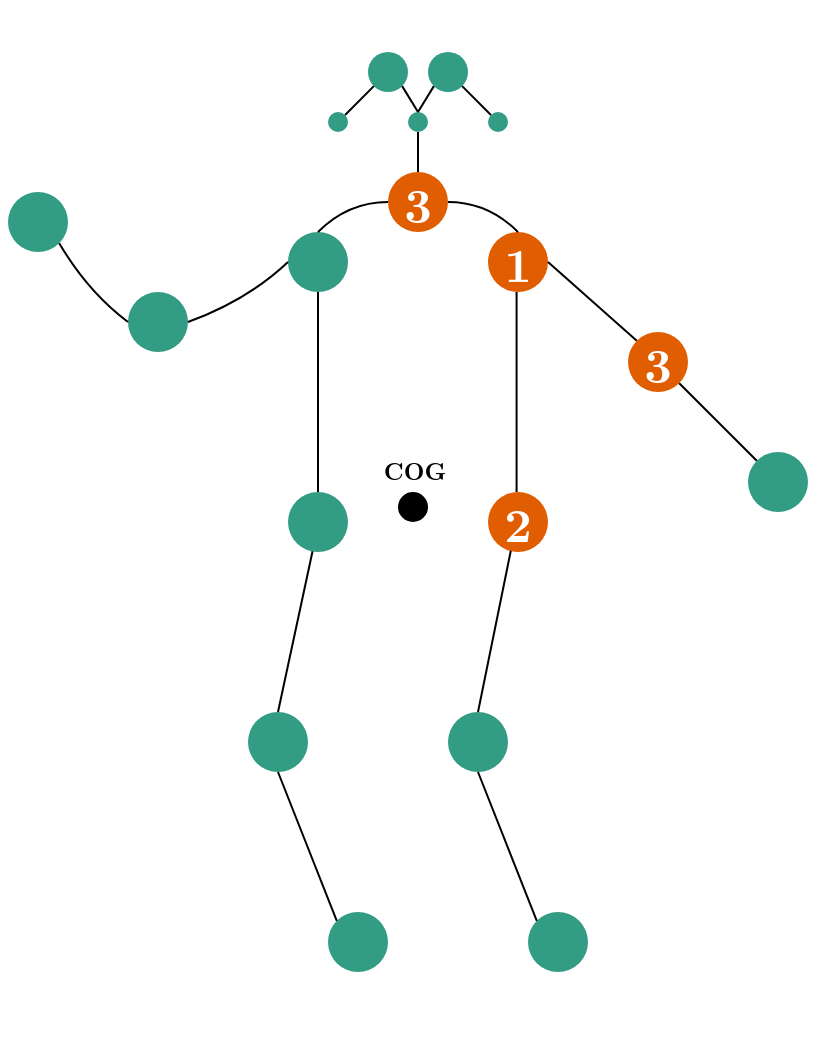 <mxfile version="17.1.3" type="device"><diagram id="RNKhlvFNTqQZcqhonBjH" name="Page-1"><mxGraphModel dx="2066" dy="1162" grid="0" gridSize="10" guides="1" tooltips="1" connect="1" arrows="1" fold="1" page="1" pageScale="1" pageWidth="4681" pageHeight="3300" math="0" shadow="0"><root><mxCell id="0"/><mxCell id="1" parent="0"/><mxCell id="-cXPYVEi9dE2S67G3E7H-1" value="" style="ellipse;whiteSpace=wrap;html=1;aspect=fixed;fillColor=#339C84;strokeColor=none;" parent="1" vertex="1"><mxGeometry x="370" y="150" width="10" height="10" as="geometry"/></mxCell><mxCell id="-cXPYVEi9dE2S67G3E7H-2" value="" style="ellipse;whiteSpace=wrap;html=1;aspect=fixed;fillColor=#339C84;strokeColor=none;" parent="1" vertex="1"><mxGeometry x="330" y="150" width="10" height="10" as="geometry"/></mxCell><mxCell id="-cXPYVEi9dE2S67G3E7H-3" value="" style="ellipse;whiteSpace=wrap;html=1;aspect=fixed;fillColor=#339C84;strokeColor=none;" parent="1" vertex="1"><mxGeometry x="290" y="150" width="10" height="10" as="geometry"/></mxCell><mxCell id="-cXPYVEi9dE2S67G3E7H-4" value="" style="ellipse;whiteSpace=wrap;html=1;aspect=fixed;fillColor=#339C84;strokeColor=none;" parent="1" vertex="1"><mxGeometry x="310" y="120" width="20" height="20" as="geometry"/></mxCell><mxCell id="-cXPYVEi9dE2S67G3E7H-5" value="" style="ellipse;whiteSpace=wrap;html=1;aspect=fixed;fillColor=#339C84;strokeColor=none;" parent="1" vertex="1"><mxGeometry x="340" y="120" width="20" height="20" as="geometry"/></mxCell><mxCell id="-cXPYVEi9dE2S67G3E7H-6" value="" style="endArrow=none;html=1;entryX=0;entryY=1;entryDx=0;entryDy=0;exitX=1;exitY=0;exitDx=0;exitDy=0;fillColor=#ffcd28;strokeColor=#000000;gradientColor=#ffa500;" parent="1" source="-cXPYVEi9dE2S67G3E7H-3" target="-cXPYVEi9dE2S67G3E7H-4" edge="1"><mxGeometry width="50" height="50" relative="1" as="geometry"><mxPoint x="295" y="160" as="sourcePoint"/><mxPoint x="330" y="150" as="targetPoint"/></mxGeometry></mxCell><mxCell id="-cXPYVEi9dE2S67G3E7H-7" value="" style="endArrow=none;html=1;exitX=1;exitY=1;exitDx=0;exitDy=0;entryX=0.5;entryY=0;entryDx=0;entryDy=0;fillColor=#ffcd28;strokeColor=#000000;gradientColor=#ffa500;" parent="1" source="-cXPYVEi9dE2S67G3E7H-4" target="-cXPYVEi9dE2S67G3E7H-2" edge="1"><mxGeometry width="50" height="50" relative="1" as="geometry"><mxPoint x="340" y="190" as="sourcePoint"/><mxPoint x="390" y="140" as="targetPoint"/></mxGeometry></mxCell><mxCell id="-cXPYVEi9dE2S67G3E7H-8" value="" style="endArrow=none;html=1;exitX=0.5;exitY=0;exitDx=0;exitDy=0;entryX=0;entryY=1;entryDx=0;entryDy=0;fillColor=#ffcd28;strokeColor=#000000;gradientColor=#ffa500;" parent="1" source="-cXPYVEi9dE2S67G3E7H-2" target="-cXPYVEi9dE2S67G3E7H-5" edge="1"><mxGeometry width="50" height="50" relative="1" as="geometry"><mxPoint x="340" y="190" as="sourcePoint"/><mxPoint x="390" y="140" as="targetPoint"/></mxGeometry></mxCell><mxCell id="-cXPYVEi9dE2S67G3E7H-9" value="" style="endArrow=none;html=1;entryX=1;entryY=1;entryDx=0;entryDy=0;exitX=0;exitY=0;exitDx=0;exitDy=0;targetPerimeterSpacing=0;endSize=6;fillColor=#ffcd28;strokeColor=#000000;gradientColor=#ffa500;" parent="1" source="-cXPYVEi9dE2S67G3E7H-1" target="-cXPYVEi9dE2S67G3E7H-5" edge="1"><mxGeometry width="50" height="50" relative="1" as="geometry"><mxPoint x="298.536" y="171.464" as="sourcePoint"/><mxPoint x="322.929" y="147.071" as="targetPoint"/></mxGeometry></mxCell><mxCell id="-cXPYVEi9dE2S67G3E7H-10" value="&lt;font style=&quot;font-size: 24px&quot;&gt;&lt;b&gt;3&lt;/b&gt;&lt;/font&gt;" style="ellipse;whiteSpace=wrap;html=1;aspect=fixed;fillColor=#E15D02;strokeColor=none;fontColor=#FFFFFF;fontFamily=Latin Modern Roman;" parent="1" vertex="1"><mxGeometry x="320" y="180" width="30" height="30" as="geometry"/></mxCell><mxCell id="-cXPYVEi9dE2S67G3E7H-11" value="" style="ellipse;whiteSpace=wrap;html=1;aspect=fixed;fillColor=#339C84;strokeColor=none;" parent="1" vertex="1"><mxGeometry x="270" y="210" width="30" height="30" as="geometry"/></mxCell><mxCell id="-cXPYVEi9dE2S67G3E7H-12" value="&lt;font&gt;&lt;span style=&quot;font-size: 24px&quot;&gt;&lt;b&gt;1&lt;/b&gt;&lt;/span&gt;&lt;/font&gt;" style="ellipse;whiteSpace=wrap;html=1;aspect=fixed;fillColor=#E15D02;strokeColor=none;fontColor=#FFFFFF;fontFamily=Latin Modern Roman;" parent="1" vertex="1"><mxGeometry x="370" y="210" width="30" height="30" as="geometry"/></mxCell><mxCell id="-cXPYVEi9dE2S67G3E7H-13" value="" style="endArrow=none;html=1;entryX=0;entryY=0.5;entryDx=0;entryDy=0;exitX=0.5;exitY=0;exitDx=0;exitDy=0;curved=1;fillColor=#ffcd28;strokeColor=#000000;gradientColor=#ffa500;" parent="1" source="-cXPYVEi9dE2S67G3E7H-11" target="-cXPYVEi9dE2S67G3E7H-10" edge="1"><mxGeometry width="50" height="50" relative="1" as="geometry"><mxPoint x="290" y="220" as="sourcePoint"/><mxPoint x="340" y="170" as="targetPoint"/><Array as="points"><mxPoint x="300" y="195"/></Array></mxGeometry></mxCell><mxCell id="-cXPYVEi9dE2S67G3E7H-14" value="" style="endArrow=none;html=1;entryX=1;entryY=0.5;entryDx=0;entryDy=0;exitX=0.5;exitY=0;exitDx=0;exitDy=0;curved=1;fillColor=#ffcd28;strokeColor=#000000;gradientColor=#ffa500;" parent="1" source="-cXPYVEi9dE2S67G3E7H-12" target="-cXPYVEi9dE2S67G3E7H-10" edge="1"><mxGeometry width="50" height="50" relative="1" as="geometry"><mxPoint x="290" y="220" as="sourcePoint"/><mxPoint x="340" y="170" as="targetPoint"/><Array as="points"><mxPoint x="370" y="195"/></Array></mxGeometry></mxCell><mxCell id="-cXPYVEi9dE2S67G3E7H-15" value="" style="ellipse;whiteSpace=wrap;html=1;aspect=fixed;fillColor=#339C84;strokeColor=none;" parent="1" vertex="1"><mxGeometry x="190" y="240" width="30" height="30" as="geometry"/></mxCell><mxCell id="-cXPYVEi9dE2S67G3E7H-16" value="" style="endArrow=none;html=1;entryX=0.5;entryY=1;entryDx=0;entryDy=0;exitX=0.5;exitY=0;exitDx=0;exitDy=0;curved=1;fillColor=#ffcd28;strokeColor=#000000;gradientColor=#ffa500;" parent="1" source="-cXPYVEi9dE2S67G3E7H-10" target="-cXPYVEi9dE2S67G3E7H-2" edge="1"><mxGeometry width="50" height="50" relative="1" as="geometry"><mxPoint x="250" y="200" as="sourcePoint"/><mxPoint x="300" y="150" as="targetPoint"/></mxGeometry></mxCell><mxCell id="-cXPYVEi9dE2S67G3E7H-17" value="" style="ellipse;whiteSpace=wrap;html=1;aspect=fixed;fillColor=#339C84;strokeColor=none;" parent="1" vertex="1"><mxGeometry x="130" y="190" width="30" height="30" as="geometry"/></mxCell><mxCell id="-cXPYVEi9dE2S67G3E7H-18" value="" style="endArrow=none;html=1;exitX=0;exitY=0.5;exitDx=0;exitDy=0;entryX=1;entryY=1;entryDx=0;entryDy=0;curved=1;fillColor=#ffcd28;strokeColor=#000000;gradientColor=#ffa500;" parent="1" source="-cXPYVEi9dE2S67G3E7H-15" target="-cXPYVEi9dE2S67G3E7H-17" edge="1"><mxGeometry width="50" height="50" relative="1" as="geometry"><mxPoint x="250" y="200" as="sourcePoint"/><mxPoint x="300" y="150" as="targetPoint"/><Array as="points"><mxPoint x="170" y="240"/></Array></mxGeometry></mxCell><mxCell id="-cXPYVEi9dE2S67G3E7H-19" value="" style="ellipse;whiteSpace=wrap;html=1;aspect=fixed;fillColor=#339C84;strokeColor=none;" parent="1" vertex="1"><mxGeometry x="270" y="340" width="30" height="30" as="geometry"/></mxCell><mxCell id="-cXPYVEi9dE2S67G3E7H-20" value="&lt;b&gt;&lt;font style=&quot;font-size: 24px&quot;&gt;2&lt;/font&gt;&lt;/b&gt;" style="ellipse;whiteSpace=wrap;html=1;aspect=fixed;fillColor=#E15D02;strokeColor=none;fontColor=#FFFFFF;fontFamily=Latin Modern Roman;" parent="1" vertex="1"><mxGeometry x="370" y="340" width="30" height="30" as="geometry"/></mxCell><mxCell id="-cXPYVEi9dE2S67G3E7H-21" value="" style="ellipse;whiteSpace=wrap;html=1;aspect=fixed;fillColor=#339C84;strokeColor=none;" parent="1" vertex="1"><mxGeometry x="250" y="450" width="30" height="30" as="geometry"/></mxCell><mxCell id="-cXPYVEi9dE2S67G3E7H-22" value="" style="ellipse;whiteSpace=wrap;html=1;aspect=fixed;fillColor=#339C84;strokeColor=none;" parent="1" vertex="1"><mxGeometry x="350" y="450" width="30" height="30" as="geometry"/></mxCell><mxCell id="-cXPYVEi9dE2S67G3E7H-23" value="" style="ellipse;whiteSpace=wrap;html=1;aspect=fixed;fillColor=#339C84;strokeColor=none;" parent="1" vertex="1"><mxGeometry x="290" y="550" width="30" height="30" as="geometry"/></mxCell><mxCell id="-cXPYVEi9dE2S67G3E7H-24" value="" style="ellipse;whiteSpace=wrap;html=1;aspect=fixed;fillColor=#339C84;strokeColor=none;" parent="1" vertex="1"><mxGeometry x="390" y="550" width="30" height="30" as="geometry"/></mxCell><mxCell id="-cXPYVEi9dE2S67G3E7H-25" value="" style="endArrow=none;html=1;exitX=1;exitY=0.5;exitDx=0;exitDy=0;entryX=0;entryY=0.5;entryDx=0;entryDy=0;curved=1;fillColor=#ffcd28;strokeColor=#000000;gradientColor=#ffa500;" parent="1" source="-cXPYVEi9dE2S67G3E7H-15" target="-cXPYVEi9dE2S67G3E7H-11" edge="1"><mxGeometry width="50" height="50" relative="1" as="geometry"><mxPoint x="290" y="280" as="sourcePoint"/><mxPoint x="340" y="230" as="targetPoint"/><Array as="points"><mxPoint x="250" y="244"/></Array></mxGeometry></mxCell><mxCell id="-cXPYVEi9dE2S67G3E7H-26" value="&lt;b&gt;&lt;font style=&quot;font-size: 24px&quot;&gt;3&lt;/font&gt;&lt;/b&gt;" style="ellipse;whiteSpace=wrap;html=1;aspect=fixed;fillColor=#E15D02;strokeColor=none;fontColor=#FFFFFF;fontFamily=Latin Modern Roman;" parent="1" vertex="1"><mxGeometry x="440" y="260" width="30" height="30" as="geometry"/></mxCell><mxCell id="-cXPYVEi9dE2S67G3E7H-27" value="" style="ellipse;whiteSpace=wrap;html=1;aspect=fixed;fillColor=#339C84;strokeColor=none;" parent="1" vertex="1"><mxGeometry x="500" y="320" width="30" height="30" as="geometry"/></mxCell><mxCell id="-cXPYVEi9dE2S67G3E7H-28" value="" style="endArrow=none;html=1;entryX=1;entryY=0.5;entryDx=0;entryDy=0;exitX=0;exitY=0;exitDx=0;exitDy=0;fillColor=#ffcd28;strokeColor=#000000;gradientColor=#ffa500;" parent="1" source="-cXPYVEi9dE2S67G3E7H-26" target="-cXPYVEi9dE2S67G3E7H-12" edge="1"><mxGeometry width="50" height="50" relative="1" as="geometry"><mxPoint x="300" y="290" as="sourcePoint"/><mxPoint x="350" y="240" as="targetPoint"/><Array as="points"/></mxGeometry></mxCell><mxCell id="-cXPYVEi9dE2S67G3E7H-29" value="" style="endArrow=none;html=1;entryX=1;entryY=1;entryDx=0;entryDy=0;exitX=0;exitY=0;exitDx=0;exitDy=0;fillColor=#ffcd28;strokeColor=#000000;gradientColor=#ffa500;" parent="1" source="-cXPYVEi9dE2S67G3E7H-27" target="-cXPYVEi9dE2S67G3E7H-26" edge="1"><mxGeometry width="50" height="50" relative="1" as="geometry"><mxPoint x="350" y="310" as="sourcePoint"/><mxPoint x="400" y="260" as="targetPoint"/><Array as="points"/></mxGeometry></mxCell><mxCell id="-cXPYVEi9dE2S67G3E7H-30" value="" style="endArrow=none;html=1;entryX=0.5;entryY=1;entryDx=0;entryDy=0;exitX=0.5;exitY=0;exitDx=0;exitDy=0;fillColor=#ffcd28;strokeColor=#000000;gradientColor=#ffa500;" parent="1" source="-cXPYVEi9dE2S67G3E7H-19" target="-cXPYVEi9dE2S67G3E7H-11" edge="1"><mxGeometry width="50" height="50" relative="1" as="geometry"><mxPoint x="210" y="390" as="sourcePoint"/><mxPoint x="260" y="340" as="targetPoint"/></mxGeometry></mxCell><mxCell id="-cXPYVEi9dE2S67G3E7H-31" value="" style="endArrow=none;html=1;entryX=0.5;entryY=1;entryDx=0;entryDy=0;exitX=0.5;exitY=0;exitDx=0;exitDy=0;fillColor=#ffcd28;strokeColor=#000000;gradientColor=#ffa500;" parent="1" edge="1"><mxGeometry width="50" height="50" relative="1" as="geometry"><mxPoint x="384.29" y="340" as="sourcePoint"/><mxPoint x="384.29" y="240.0" as="targetPoint"/></mxGeometry></mxCell><mxCell id="-cXPYVEi9dE2S67G3E7H-32" value="" style="endArrow=none;html=1;exitX=0.5;exitY=0;exitDx=0;exitDy=0;entryX=0.409;entryY=0.987;entryDx=0;entryDy=0;entryPerimeter=0;fillColor=#ffcd28;strokeColor=#000000;gradientColor=#ffa500;" parent="1" source="-cXPYVEi9dE2S67G3E7H-21" target="-cXPYVEi9dE2S67G3E7H-19" edge="1"><mxGeometry width="50" height="50" relative="1" as="geometry"><mxPoint x="210" y="390" as="sourcePoint"/><mxPoint x="280" y="370" as="targetPoint"/></mxGeometry></mxCell><mxCell id="-cXPYVEi9dE2S67G3E7H-33" value="" style="endArrow=none;html=1;exitX=0.5;exitY=0;exitDx=0;exitDy=0;entryX=0.38;entryY=0.98;entryDx=0;entryDy=0;entryPerimeter=0;fillColor=#ffcd28;strokeColor=#000000;gradientColor=#ffa500;" parent="1" target="-cXPYVEi9dE2S67G3E7H-20" edge="1"><mxGeometry width="50" height="50" relative="1" as="geometry"><mxPoint x="365" y="450" as="sourcePoint"/><mxPoint x="385" y="370" as="targetPoint"/></mxGeometry></mxCell><mxCell id="-cXPYVEi9dE2S67G3E7H-34" value="" style="endArrow=none;html=1;entryX=0.5;entryY=1;entryDx=0;entryDy=0;exitX=0;exitY=0;exitDx=0;exitDy=0;fillColor=#ffcd28;strokeColor=#000000;gradientColor=#ffa500;" parent="1" source="-cXPYVEi9dE2S67G3E7H-23" target="-cXPYVEi9dE2S67G3E7H-21" edge="1"><mxGeometry width="50" height="50" relative="1" as="geometry"><mxPoint x="20" y="360" as="sourcePoint"/><mxPoint x="70" y="310" as="targetPoint"/></mxGeometry></mxCell><mxCell id="-cXPYVEi9dE2S67G3E7H-35" value="" style="endArrow=none;html=1;entryX=0.5;entryY=1;entryDx=0;entryDy=0;exitX=0;exitY=0;exitDx=0;exitDy=0;fillColor=#ffcd28;strokeColor=#000000;gradientColor=#ffa500;" parent="1" source="-cXPYVEi9dE2S67G3E7H-24" target="-cXPYVEi9dE2S67G3E7H-22" edge="1"><mxGeometry width="50" height="50" relative="1" as="geometry"><mxPoint x="399.393" y="554.393" as="sourcePoint"/><mxPoint x="370" y="480" as="targetPoint"/></mxGeometry></mxCell><mxCell id="oj7QiZVpn5tnsVeK6MNY-1" value="&lt;b&gt;&lt;font face=&quot;Latin Modern Roman&quot;&gt;COG&lt;/font&gt;&lt;/b&gt;" style="text;html=1;align=center;verticalAlign=middle;resizable=0;points=[];autosize=1;gradientColor=#ea6b66;strokeColor=none;fontColor=#000000;" parent="1" vertex="1"><mxGeometry x="314" y="320" width="37" height="18" as="geometry"/></mxCell><mxCell id="jSCC4pU8Mm3KfrLyRuMO-1" value="" style="ellipse;whiteSpace=wrap;html=1;aspect=fixed;fillColor=#000000;strokeColor=none;fontColor=#ffffff;" parent="1" vertex="1"><mxGeometry x="325" y="340" width="15" height="15" as="geometry"/></mxCell><mxCell id="oU8MLAIEnvxn1sEmjo27-1" value="" style="rounded=0;whiteSpace=wrap;html=1;shadow=0;fillColor=none;strokeColor=none;" vertex="1" parent="1"><mxGeometry x="126" y="94.5" width="408" height="521" as="geometry"/></mxCell></root></mxGraphModel></diagram></mxfile>
